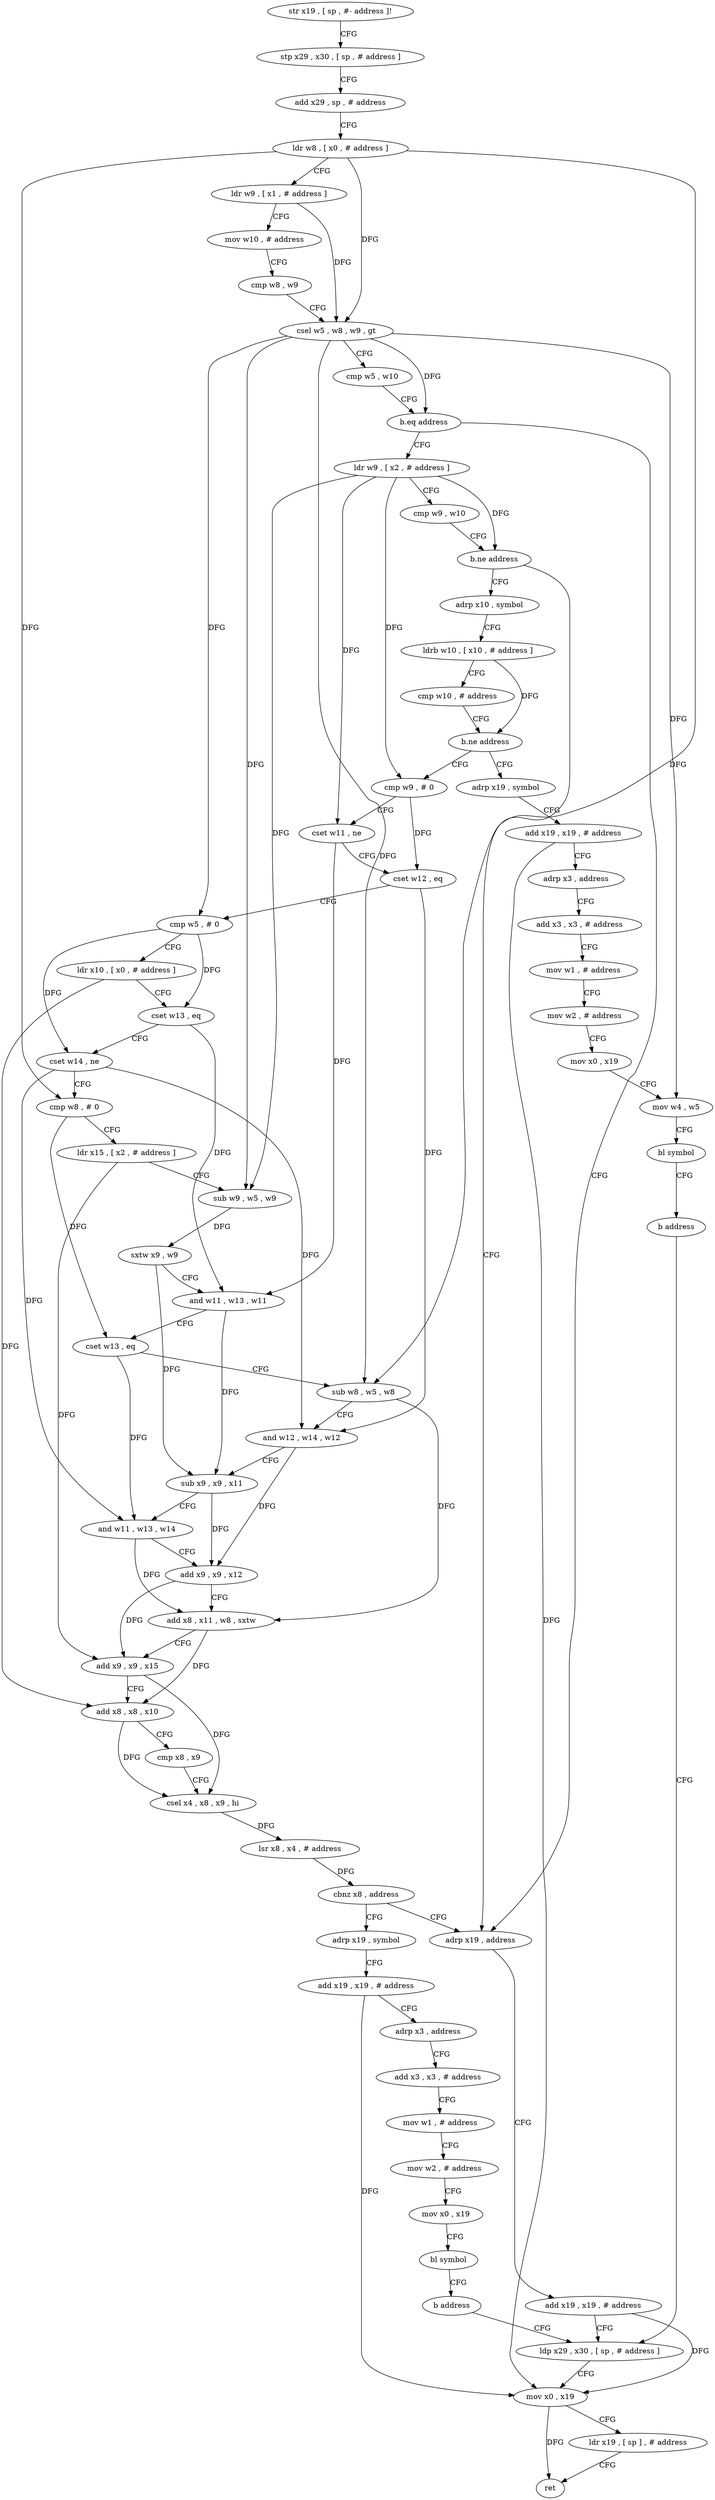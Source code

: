 digraph "func" {
"4204932" [label = "str x19 , [ sp , #- address ]!" ]
"4204936" [label = "stp x29 , x30 , [ sp , # address ]" ]
"4204940" [label = "add x29 , sp , # address" ]
"4204944" [label = "ldr w8 , [ x0 , # address ]" ]
"4204948" [label = "ldr w9 , [ x1 , # address ]" ]
"4204952" [label = "mov w10 , # address" ]
"4204956" [label = "cmp w8 , w9" ]
"4204960" [label = "csel w5 , w8 , w9 , gt" ]
"4204964" [label = "cmp w5 , w10" ]
"4204968" [label = "b.eq address" ]
"4204984" [label = "adrp x19 , address" ]
"4204972" [label = "ldr w9 , [ x2 , # address ]" ]
"4204988" [label = "add x19 , x19 , # address" ]
"4204992" [label = "ldp x29 , x30 , [ sp , # address ]" ]
"4204976" [label = "cmp w9 , w10" ]
"4204980" [label = "b.ne address" ]
"4205008" [label = "adrp x10 , symbol" ]
"4205012" [label = "ldrb w10 , [ x10 , # address ]" ]
"4205016" [label = "cmp w10 , # address" ]
"4205020" [label = "b.ne address" ]
"4205160" [label = "adrp x19 , symbol" ]
"4205024" [label = "cmp w9 , # 0" ]
"4205164" [label = "add x19 , x19 , # address" ]
"4205168" [label = "adrp x3 , address" ]
"4205172" [label = "add x3 , x3 , # address" ]
"4205176" [label = "mov w1 , # address" ]
"4205180" [label = "mov w2 , # address" ]
"4205184" [label = "mov x0 , x19" ]
"4205188" [label = "mov w4 , w5" ]
"4205192" [label = "bl symbol" ]
"4205196" [label = "b address" ]
"4205028" [label = "cset w11 , ne" ]
"4205032" [label = "cset w12 , eq" ]
"4205036" [label = "cmp w5 , # 0" ]
"4205040" [label = "ldr x10 , [ x0 , # address ]" ]
"4205044" [label = "cset w13 , eq" ]
"4205048" [label = "cset w14 , ne" ]
"4205052" [label = "cmp w8 , # 0" ]
"4205056" [label = "ldr x15 , [ x2 , # address ]" ]
"4205060" [label = "sub w9 , w5 , w9" ]
"4205064" [label = "sxtw x9 , w9" ]
"4205068" [label = "and w11 , w13 , w11" ]
"4205072" [label = "cset w13 , eq" ]
"4205076" [label = "sub w8 , w5 , w8" ]
"4205080" [label = "and w12 , w14 , w12" ]
"4205084" [label = "sub x9 , x9 , x11" ]
"4205088" [label = "and w11 , w13 , w14" ]
"4205092" [label = "add x9 , x9 , x12" ]
"4205096" [label = "add x8 , x11 , w8 , sxtw" ]
"4205100" [label = "add x9 , x9 , x15" ]
"4205104" [label = "add x8 , x8 , x10" ]
"4205108" [label = "cmp x8 , x9" ]
"4205112" [label = "csel x4 , x8 , x9 , hi" ]
"4205116" [label = "lsr x8 , x4 , # address" ]
"4205120" [label = "cbnz x8 , address" ]
"4205124" [label = "adrp x19 , symbol" ]
"4204996" [label = "mov x0 , x19" ]
"4205000" [label = "ldr x19 , [ sp ] , # address" ]
"4205004" [label = "ret" ]
"4205128" [label = "add x19 , x19 , # address" ]
"4205132" [label = "adrp x3 , address" ]
"4205136" [label = "add x3 , x3 , # address" ]
"4205140" [label = "mov w1 , # address" ]
"4205144" [label = "mov w2 , # address" ]
"4205148" [label = "mov x0 , x19" ]
"4205152" [label = "bl symbol" ]
"4205156" [label = "b address" ]
"4204932" -> "4204936" [ label = "CFG" ]
"4204936" -> "4204940" [ label = "CFG" ]
"4204940" -> "4204944" [ label = "CFG" ]
"4204944" -> "4204948" [ label = "CFG" ]
"4204944" -> "4204960" [ label = "DFG" ]
"4204944" -> "4205052" [ label = "DFG" ]
"4204944" -> "4205076" [ label = "DFG" ]
"4204948" -> "4204952" [ label = "CFG" ]
"4204948" -> "4204960" [ label = "DFG" ]
"4204952" -> "4204956" [ label = "CFG" ]
"4204956" -> "4204960" [ label = "CFG" ]
"4204960" -> "4204964" [ label = "CFG" ]
"4204960" -> "4204968" [ label = "DFG" ]
"4204960" -> "4205188" [ label = "DFG" ]
"4204960" -> "4205036" [ label = "DFG" ]
"4204960" -> "4205060" [ label = "DFG" ]
"4204960" -> "4205076" [ label = "DFG" ]
"4204964" -> "4204968" [ label = "CFG" ]
"4204968" -> "4204984" [ label = "CFG" ]
"4204968" -> "4204972" [ label = "CFG" ]
"4204984" -> "4204988" [ label = "CFG" ]
"4204972" -> "4204976" [ label = "CFG" ]
"4204972" -> "4204980" [ label = "DFG" ]
"4204972" -> "4205024" [ label = "DFG" ]
"4204972" -> "4205028" [ label = "DFG" ]
"4204972" -> "4205060" [ label = "DFG" ]
"4204988" -> "4204992" [ label = "CFG" ]
"4204988" -> "4204996" [ label = "DFG" ]
"4204992" -> "4204996" [ label = "CFG" ]
"4204976" -> "4204980" [ label = "CFG" ]
"4204980" -> "4205008" [ label = "CFG" ]
"4204980" -> "4204984" [ label = "CFG" ]
"4205008" -> "4205012" [ label = "CFG" ]
"4205012" -> "4205016" [ label = "CFG" ]
"4205012" -> "4205020" [ label = "DFG" ]
"4205016" -> "4205020" [ label = "CFG" ]
"4205020" -> "4205160" [ label = "CFG" ]
"4205020" -> "4205024" [ label = "CFG" ]
"4205160" -> "4205164" [ label = "CFG" ]
"4205024" -> "4205028" [ label = "CFG" ]
"4205024" -> "4205032" [ label = "DFG" ]
"4205164" -> "4205168" [ label = "CFG" ]
"4205164" -> "4204996" [ label = "DFG" ]
"4205168" -> "4205172" [ label = "CFG" ]
"4205172" -> "4205176" [ label = "CFG" ]
"4205176" -> "4205180" [ label = "CFG" ]
"4205180" -> "4205184" [ label = "CFG" ]
"4205184" -> "4205188" [ label = "CFG" ]
"4205188" -> "4205192" [ label = "CFG" ]
"4205192" -> "4205196" [ label = "CFG" ]
"4205196" -> "4204992" [ label = "CFG" ]
"4205028" -> "4205032" [ label = "CFG" ]
"4205028" -> "4205068" [ label = "DFG" ]
"4205032" -> "4205036" [ label = "CFG" ]
"4205032" -> "4205080" [ label = "DFG" ]
"4205036" -> "4205040" [ label = "CFG" ]
"4205036" -> "4205044" [ label = "DFG" ]
"4205036" -> "4205048" [ label = "DFG" ]
"4205040" -> "4205044" [ label = "CFG" ]
"4205040" -> "4205104" [ label = "DFG" ]
"4205044" -> "4205048" [ label = "CFG" ]
"4205044" -> "4205068" [ label = "DFG" ]
"4205048" -> "4205052" [ label = "CFG" ]
"4205048" -> "4205080" [ label = "DFG" ]
"4205048" -> "4205088" [ label = "DFG" ]
"4205052" -> "4205056" [ label = "CFG" ]
"4205052" -> "4205072" [ label = "DFG" ]
"4205056" -> "4205060" [ label = "CFG" ]
"4205056" -> "4205100" [ label = "DFG" ]
"4205060" -> "4205064" [ label = "DFG" ]
"4205064" -> "4205068" [ label = "CFG" ]
"4205064" -> "4205084" [ label = "DFG" ]
"4205068" -> "4205072" [ label = "CFG" ]
"4205068" -> "4205084" [ label = "DFG" ]
"4205072" -> "4205076" [ label = "CFG" ]
"4205072" -> "4205088" [ label = "DFG" ]
"4205076" -> "4205080" [ label = "CFG" ]
"4205076" -> "4205096" [ label = "DFG" ]
"4205080" -> "4205084" [ label = "CFG" ]
"4205080" -> "4205092" [ label = "DFG" ]
"4205084" -> "4205088" [ label = "CFG" ]
"4205084" -> "4205092" [ label = "DFG" ]
"4205088" -> "4205092" [ label = "CFG" ]
"4205088" -> "4205096" [ label = "DFG" ]
"4205092" -> "4205096" [ label = "CFG" ]
"4205092" -> "4205100" [ label = "DFG" ]
"4205096" -> "4205100" [ label = "CFG" ]
"4205096" -> "4205104" [ label = "DFG" ]
"4205100" -> "4205104" [ label = "CFG" ]
"4205100" -> "4205112" [ label = "DFG" ]
"4205104" -> "4205108" [ label = "CFG" ]
"4205104" -> "4205112" [ label = "DFG" ]
"4205108" -> "4205112" [ label = "CFG" ]
"4205112" -> "4205116" [ label = "DFG" ]
"4205116" -> "4205120" [ label = "DFG" ]
"4205120" -> "4204984" [ label = "CFG" ]
"4205120" -> "4205124" [ label = "CFG" ]
"4205124" -> "4205128" [ label = "CFG" ]
"4204996" -> "4205000" [ label = "CFG" ]
"4204996" -> "4205004" [ label = "DFG" ]
"4205000" -> "4205004" [ label = "CFG" ]
"4205128" -> "4205132" [ label = "CFG" ]
"4205128" -> "4204996" [ label = "DFG" ]
"4205132" -> "4205136" [ label = "CFG" ]
"4205136" -> "4205140" [ label = "CFG" ]
"4205140" -> "4205144" [ label = "CFG" ]
"4205144" -> "4205148" [ label = "CFG" ]
"4205148" -> "4205152" [ label = "CFG" ]
"4205152" -> "4205156" [ label = "CFG" ]
"4205156" -> "4204992" [ label = "CFG" ]
}
